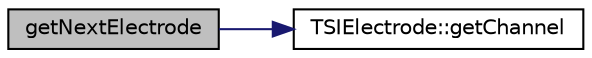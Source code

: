 digraph "getNextElectrode"
{
 // LATEX_PDF_SIZE
  edge [fontname="Helvetica",fontsize="10",labelfontname="Helvetica",labelfontsize="10"];
  node [fontname="Helvetica",fontsize="10",shape=record];
  rankdir="LR";
  Node1 [label="getNextElectrode",height=0.2,width=0.4,color="black", fillcolor="grey75", style="filled", fontcolor="black",tooltip=" "];
  Node1 -> Node2 [color="midnightblue",fontsize="10",style="solid",fontname="Helvetica"];
  Node2 [label="TSIElectrode::getChannel",height=0.2,width=0.4,color="black", fillcolor="white", style="filled",URL="$class_t_s_i_electrode.html#a9f7cd41c0d6897f2f6d2bd5165456b6a",tooltip=" "];
}
